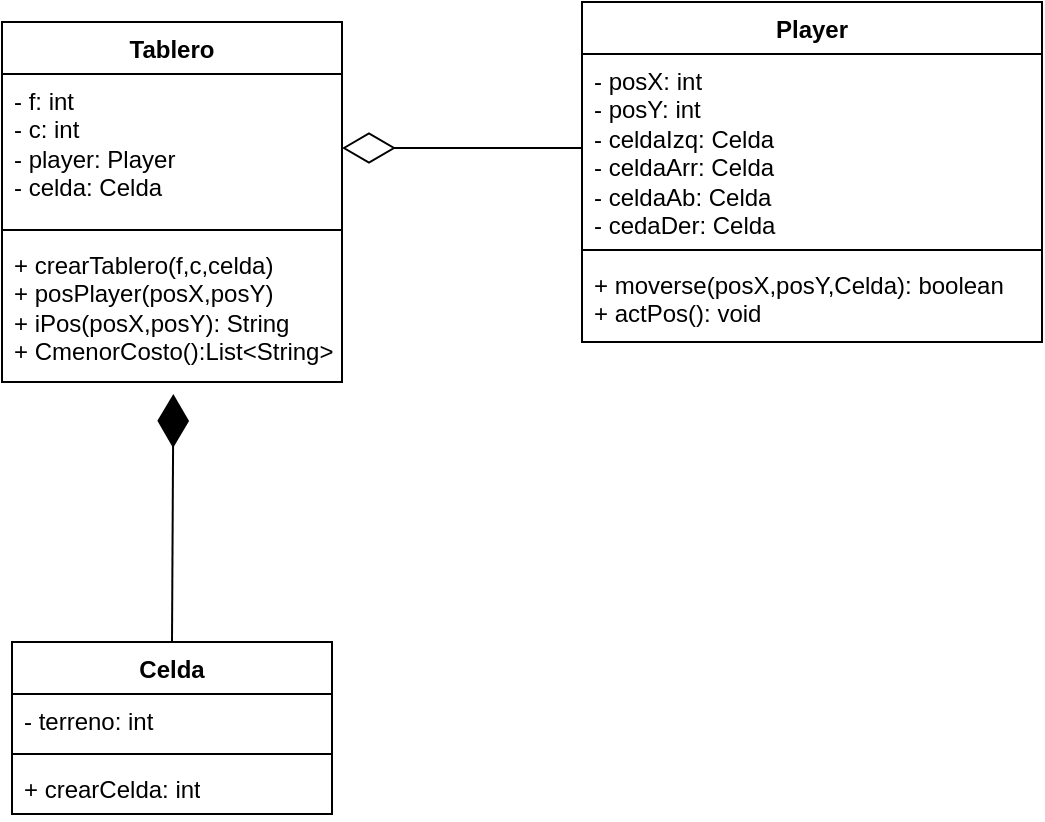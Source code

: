 <mxfile version="21.7.2" type="device">
  <diagram name="Página-1" id="Tre0BvPx5lJJjSw6fNlJ">
    <mxGraphModel dx="1050" dy="579" grid="1" gridSize="10" guides="1" tooltips="1" connect="1" arrows="1" fold="1" page="1" pageScale="1" pageWidth="827" pageHeight="1169" math="0" shadow="0">
      <root>
        <mxCell id="0" />
        <mxCell id="1" parent="0" />
        <mxCell id="6FZIOKJQB9ujzDUsyak1-1" value="Tablero" style="swimlane;fontStyle=1;align=center;verticalAlign=top;childLayout=stackLayout;horizontal=1;startSize=26;horizontalStack=0;resizeParent=1;resizeParentMax=0;resizeLast=0;collapsible=1;marginBottom=0;whiteSpace=wrap;html=1;" vertex="1" parent="1">
          <mxGeometry x="290" y="50" width="170" height="180" as="geometry" />
        </mxCell>
        <mxCell id="6FZIOKJQB9ujzDUsyak1-2" value="- f: int&lt;br&gt;- c: int&lt;br&gt;- player: Player&lt;br&gt;- celda: Celda" style="text;strokeColor=none;fillColor=none;align=left;verticalAlign=top;spacingLeft=4;spacingRight=4;overflow=hidden;rotatable=0;points=[[0,0.5],[1,0.5]];portConstraint=eastwest;whiteSpace=wrap;html=1;" vertex="1" parent="6FZIOKJQB9ujzDUsyak1-1">
          <mxGeometry y="26" width="170" height="74" as="geometry" />
        </mxCell>
        <mxCell id="6FZIOKJQB9ujzDUsyak1-3" value="" style="line;strokeWidth=1;fillColor=none;align=left;verticalAlign=middle;spacingTop=-1;spacingLeft=3;spacingRight=3;rotatable=0;labelPosition=right;points=[];portConstraint=eastwest;strokeColor=inherit;" vertex="1" parent="6FZIOKJQB9ujzDUsyak1-1">
          <mxGeometry y="100" width="170" height="8" as="geometry" />
        </mxCell>
        <mxCell id="6FZIOKJQB9ujzDUsyak1-4" value="+ crearTablero(f,c,celda)&lt;br&gt;+ posPlayer(posX,posY)&lt;br&gt;+ iPos(posX,posY): String&lt;br&gt;+ CmenorCosto():List&amp;lt;String&amp;gt;" style="text;strokeColor=none;fillColor=none;align=left;verticalAlign=top;spacingLeft=4;spacingRight=4;overflow=hidden;rotatable=0;points=[[0,0.5],[1,0.5]];portConstraint=eastwest;whiteSpace=wrap;html=1;" vertex="1" parent="6FZIOKJQB9ujzDUsyak1-1">
          <mxGeometry y="108" width="170" height="72" as="geometry" />
        </mxCell>
        <mxCell id="6FZIOKJQB9ujzDUsyak1-5" value="Celda" style="swimlane;fontStyle=1;align=center;verticalAlign=top;childLayout=stackLayout;horizontal=1;startSize=26;horizontalStack=0;resizeParent=1;resizeParentMax=0;resizeLast=0;collapsible=1;marginBottom=0;whiteSpace=wrap;html=1;" vertex="1" parent="1">
          <mxGeometry x="295" y="360" width="160" height="86" as="geometry" />
        </mxCell>
        <mxCell id="6FZIOKJQB9ujzDUsyak1-6" value="- terreno: int" style="text;strokeColor=none;fillColor=none;align=left;verticalAlign=top;spacingLeft=4;spacingRight=4;overflow=hidden;rotatable=0;points=[[0,0.5],[1,0.5]];portConstraint=eastwest;whiteSpace=wrap;html=1;" vertex="1" parent="6FZIOKJQB9ujzDUsyak1-5">
          <mxGeometry y="26" width="160" height="26" as="geometry" />
        </mxCell>
        <mxCell id="6FZIOKJQB9ujzDUsyak1-7" value="" style="line;strokeWidth=1;fillColor=none;align=left;verticalAlign=middle;spacingTop=-1;spacingLeft=3;spacingRight=3;rotatable=0;labelPosition=right;points=[];portConstraint=eastwest;strokeColor=inherit;" vertex="1" parent="6FZIOKJQB9ujzDUsyak1-5">
          <mxGeometry y="52" width="160" height="8" as="geometry" />
        </mxCell>
        <mxCell id="6FZIOKJQB9ujzDUsyak1-8" value="+ crearCelda: int" style="text;strokeColor=none;fillColor=none;align=left;verticalAlign=top;spacingLeft=4;spacingRight=4;overflow=hidden;rotatable=0;points=[[0,0.5],[1,0.5]];portConstraint=eastwest;whiteSpace=wrap;html=1;" vertex="1" parent="6FZIOKJQB9ujzDUsyak1-5">
          <mxGeometry y="60" width="160" height="26" as="geometry" />
        </mxCell>
        <mxCell id="6FZIOKJQB9ujzDUsyak1-9" value="Player" style="swimlane;fontStyle=1;align=center;verticalAlign=top;childLayout=stackLayout;horizontal=1;startSize=26;horizontalStack=0;resizeParent=1;resizeParentMax=0;resizeLast=0;collapsible=1;marginBottom=0;whiteSpace=wrap;html=1;" vertex="1" parent="1">
          <mxGeometry x="580" y="40" width="230" height="170" as="geometry" />
        </mxCell>
        <mxCell id="6FZIOKJQB9ujzDUsyak1-10" value="- posX: int&lt;br&gt;- posY: int&lt;br&gt;- celdaIzq: Celda&lt;br&gt;- celdaArr: Celda&lt;br&gt;- celdaAb: Celda&lt;br&gt;- cedaDer: Celda" style="text;strokeColor=none;fillColor=none;align=left;verticalAlign=top;spacingLeft=4;spacingRight=4;overflow=hidden;rotatable=0;points=[[0,0.5],[1,0.5]];portConstraint=eastwest;whiteSpace=wrap;html=1;" vertex="1" parent="6FZIOKJQB9ujzDUsyak1-9">
          <mxGeometry y="26" width="230" height="94" as="geometry" />
        </mxCell>
        <mxCell id="6FZIOKJQB9ujzDUsyak1-11" value="" style="line;strokeWidth=1;fillColor=none;align=left;verticalAlign=middle;spacingTop=-1;spacingLeft=3;spacingRight=3;rotatable=0;labelPosition=right;points=[];portConstraint=eastwest;strokeColor=inherit;" vertex="1" parent="6FZIOKJQB9ujzDUsyak1-9">
          <mxGeometry y="120" width="230" height="8" as="geometry" />
        </mxCell>
        <mxCell id="6FZIOKJQB9ujzDUsyak1-12" value="+ moverse(posX,posY,Celda): boolean&lt;br&gt;+ actPos(): void" style="text;strokeColor=none;fillColor=none;align=left;verticalAlign=top;spacingLeft=4;spacingRight=4;overflow=hidden;rotatable=0;points=[[0,0.5],[1,0.5]];portConstraint=eastwest;whiteSpace=wrap;html=1;" vertex="1" parent="6FZIOKJQB9ujzDUsyak1-9">
          <mxGeometry y="128" width="230" height="42" as="geometry" />
        </mxCell>
        <mxCell id="6FZIOKJQB9ujzDUsyak1-15" value="" style="endArrow=diamondThin;endFill=1;endSize=24;html=1;rounded=0;entryX=0.504;entryY=1.083;entryDx=0;entryDy=0;entryPerimeter=0;exitX=0.5;exitY=0;exitDx=0;exitDy=0;" edge="1" parent="1" source="6FZIOKJQB9ujzDUsyak1-5" target="6FZIOKJQB9ujzDUsyak1-4">
          <mxGeometry width="160" relative="1" as="geometry">
            <mxPoint x="320" y="270" as="sourcePoint" />
            <mxPoint x="480" y="270" as="targetPoint" />
          </mxGeometry>
        </mxCell>
        <mxCell id="6FZIOKJQB9ujzDUsyak1-16" value="" style="endArrow=diamondThin;endFill=0;endSize=24;html=1;rounded=0;entryX=1;entryY=0.5;entryDx=0;entryDy=0;exitX=0;exitY=0.5;exitDx=0;exitDy=0;" edge="1" parent="1" source="6FZIOKJQB9ujzDUsyak1-10" target="6FZIOKJQB9ujzDUsyak1-2">
          <mxGeometry width="160" relative="1" as="geometry">
            <mxPoint x="320" y="270" as="sourcePoint" />
            <mxPoint x="480" y="270" as="targetPoint" />
          </mxGeometry>
        </mxCell>
      </root>
    </mxGraphModel>
  </diagram>
</mxfile>
